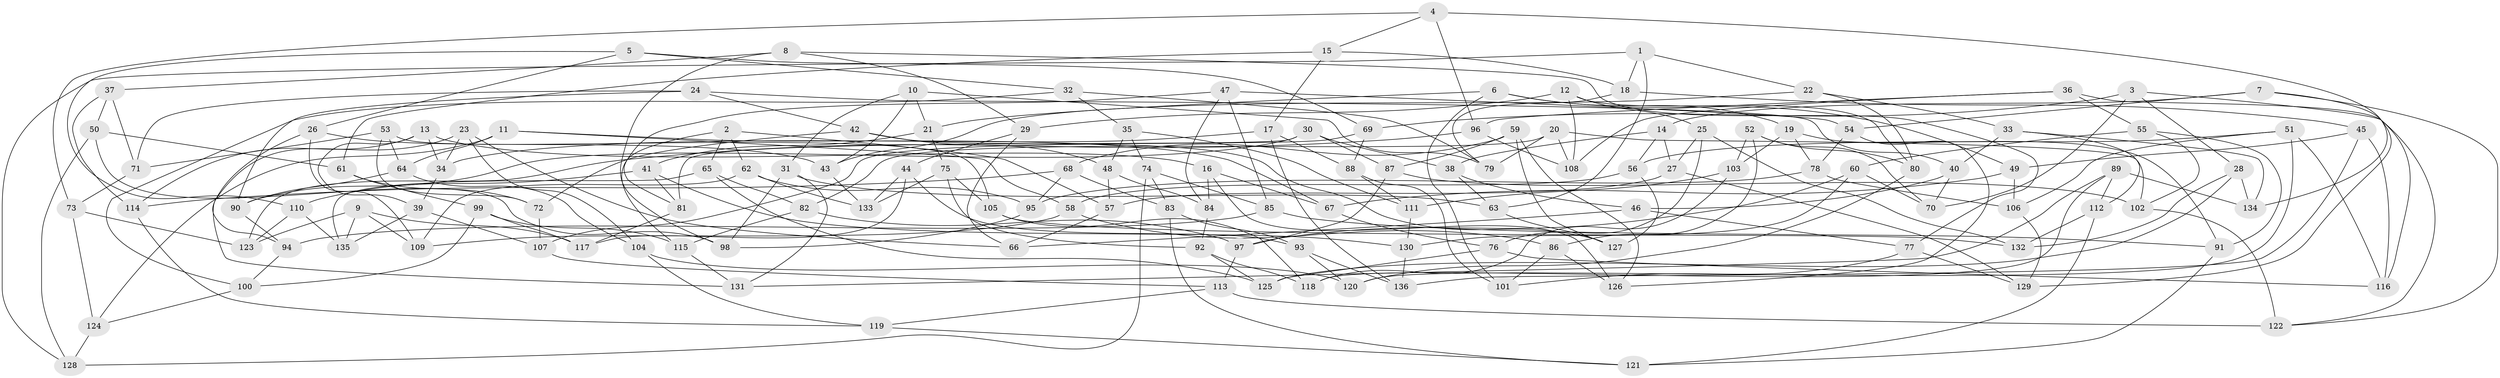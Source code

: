 // coarse degree distribution, {8: 0.09259259259259259, 7: 0.05555555555555555, 13: 0.018518518518518517, 16: 0.018518518518518517, 6: 0.24074074074074073, 9: 0.05555555555555555, 15: 0.018518518518518517, 11: 0.037037037037037035, 10: 0.05555555555555555, 4: 0.37037037037037035, 5: 0.018518518518518517, 3: 0.018518518518518517}
// Generated by graph-tools (version 1.1) at 2025/21/03/04/25 18:21:02]
// undirected, 136 vertices, 272 edges
graph export_dot {
graph [start="1"]
  node [color=gray90,style=filled];
  1;
  2;
  3;
  4;
  5;
  6;
  7;
  8;
  9;
  10;
  11;
  12;
  13;
  14;
  15;
  16;
  17;
  18;
  19;
  20;
  21;
  22;
  23;
  24;
  25;
  26;
  27;
  28;
  29;
  30;
  31;
  32;
  33;
  34;
  35;
  36;
  37;
  38;
  39;
  40;
  41;
  42;
  43;
  44;
  45;
  46;
  47;
  48;
  49;
  50;
  51;
  52;
  53;
  54;
  55;
  56;
  57;
  58;
  59;
  60;
  61;
  62;
  63;
  64;
  65;
  66;
  67;
  68;
  69;
  70;
  71;
  72;
  73;
  74;
  75;
  76;
  77;
  78;
  79;
  80;
  81;
  82;
  83;
  84;
  85;
  86;
  87;
  88;
  89;
  90;
  91;
  92;
  93;
  94;
  95;
  96;
  97;
  98;
  99;
  100;
  101;
  102;
  103;
  104;
  105;
  106;
  107;
  108;
  109;
  110;
  111;
  112;
  113;
  114;
  115;
  116;
  117;
  118;
  119;
  120;
  121;
  122;
  123;
  124;
  125;
  126;
  127;
  128;
  129;
  130;
  131;
  132;
  133;
  134;
  135;
  136;
  1 -- 22;
  1 -- 128;
  1 -- 63;
  1 -- 18;
  2 -- 62;
  2 -- 115;
  2 -- 57;
  2 -- 65;
  3 -- 70;
  3 -- 28;
  3 -- 69;
  3 -- 116;
  4 -- 96;
  4 -- 134;
  4 -- 73;
  4 -- 15;
  5 -- 26;
  5 -- 110;
  5 -- 32;
  5 -- 69;
  6 -- 49;
  6 -- 21;
  6 -- 101;
  6 -- 19;
  7 -- 14;
  7 -- 54;
  7 -- 129;
  7 -- 122;
  8 -- 98;
  8 -- 37;
  8 -- 29;
  8 -- 77;
  9 -- 117;
  9 -- 109;
  9 -- 123;
  9 -- 135;
  10 -- 79;
  10 -- 31;
  10 -- 21;
  10 -- 43;
  11 -- 67;
  11 -- 64;
  11 -- 124;
  11 -- 58;
  12 -- 29;
  12 -- 80;
  12 -- 25;
  12 -- 108;
  13 -- 16;
  13 -- 39;
  13 -- 34;
  13 -- 114;
  14 -- 38;
  14 -- 27;
  14 -- 56;
  15 -- 17;
  15 -- 61;
  15 -- 18;
  16 -- 84;
  16 -- 67;
  16 -- 126;
  17 -- 88;
  17 -- 136;
  17 -- 34;
  18 -- 79;
  18 -- 45;
  19 -- 103;
  19 -- 78;
  19 -- 91;
  20 -- 102;
  20 -- 82;
  20 -- 79;
  20 -- 108;
  21 -- 41;
  21 -- 75;
  22 -- 33;
  22 -- 80;
  22 -- 43;
  23 -- 34;
  23 -- 66;
  23 -- 131;
  23 -- 104;
  24 -- 40;
  24 -- 42;
  24 -- 71;
  24 -- 90;
  25 -- 76;
  25 -- 27;
  25 -- 132;
  26 -- 109;
  26 -- 94;
  26 -- 43;
  27 -- 57;
  27 -- 129;
  28 -- 125;
  28 -- 134;
  28 -- 132;
  29 -- 66;
  29 -- 44;
  30 -- 90;
  30 -- 38;
  30 -- 87;
  30 -- 81;
  31 -- 131;
  31 -- 98;
  31 -- 63;
  32 -- 79;
  32 -- 35;
  32 -- 100;
  33 -- 40;
  33 -- 112;
  33 -- 134;
  34 -- 39;
  35 -- 111;
  35 -- 74;
  35 -- 48;
  36 -- 55;
  36 -- 96;
  36 -- 108;
  36 -- 122;
  37 -- 71;
  37 -- 50;
  37 -- 114;
  38 -- 63;
  38 -- 46;
  39 -- 135;
  39 -- 107;
  40 -- 46;
  40 -- 70;
  41 -- 81;
  41 -- 110;
  41 -- 130;
  42 -- 72;
  42 -- 127;
  42 -- 48;
  43 -- 133;
  44 -- 93;
  44 -- 117;
  44 -- 133;
  45 -- 116;
  45 -- 136;
  45 -- 49;
  46 -- 66;
  46 -- 77;
  47 -- 81;
  47 -- 84;
  47 -- 85;
  47 -- 54;
  48 -- 84;
  48 -- 57;
  49 -- 106;
  49 -- 67;
  50 -- 128;
  50 -- 61;
  50 -- 98;
  51 -- 106;
  51 -- 56;
  51 -- 120;
  51 -- 116;
  52 -- 80;
  52 -- 103;
  52 -- 86;
  52 -- 70;
  53 -- 64;
  53 -- 72;
  53 -- 105;
  53 -- 71;
  54 -- 126;
  54 -- 78;
  55 -- 60;
  55 -- 102;
  55 -- 91;
  56 -- 127;
  56 -- 58;
  57 -- 66;
  58 -- 86;
  58 -- 109;
  59 -- 126;
  59 -- 127;
  59 -- 68;
  59 -- 87;
  60 -- 97;
  60 -- 130;
  60 -- 70;
  61 -- 72;
  61 -- 99;
  62 -- 133;
  62 -- 109;
  62 -- 95;
  63 -- 127;
  64 -- 104;
  64 -- 90;
  65 -- 135;
  65 -- 125;
  65 -- 82;
  67 -- 76;
  68 -- 95;
  68 -- 114;
  68 -- 83;
  69 -- 107;
  69 -- 88;
  71 -- 73;
  72 -- 107;
  73 -- 124;
  73 -- 123;
  74 -- 128;
  74 -- 83;
  74 -- 85;
  75 -- 105;
  75 -- 92;
  75 -- 133;
  76 -- 125;
  76 -- 116;
  77 -- 129;
  77 -- 101;
  78 -- 95;
  78 -- 106;
  80 -- 120;
  81 -- 117;
  82 -- 115;
  82 -- 97;
  83 -- 121;
  83 -- 93;
  84 -- 92;
  85 -- 94;
  85 -- 91;
  86 -- 101;
  86 -- 126;
  87 -- 97;
  87 -- 102;
  88 -- 101;
  88 -- 111;
  89 -- 112;
  89 -- 134;
  89 -- 118;
  89 -- 131;
  90 -- 94;
  91 -- 121;
  92 -- 118;
  92 -- 125;
  93 -- 120;
  93 -- 136;
  94 -- 100;
  95 -- 98;
  96 -- 123;
  96 -- 108;
  97 -- 113;
  99 -- 117;
  99 -- 115;
  99 -- 100;
  100 -- 124;
  102 -- 122;
  103 -- 111;
  103 -- 118;
  104 -- 119;
  104 -- 120;
  105 -- 132;
  105 -- 118;
  106 -- 129;
  107 -- 113;
  110 -- 135;
  110 -- 123;
  111 -- 130;
  112 -- 121;
  112 -- 132;
  113 -- 122;
  113 -- 119;
  114 -- 119;
  115 -- 131;
  119 -- 121;
  124 -- 128;
  130 -- 136;
}
